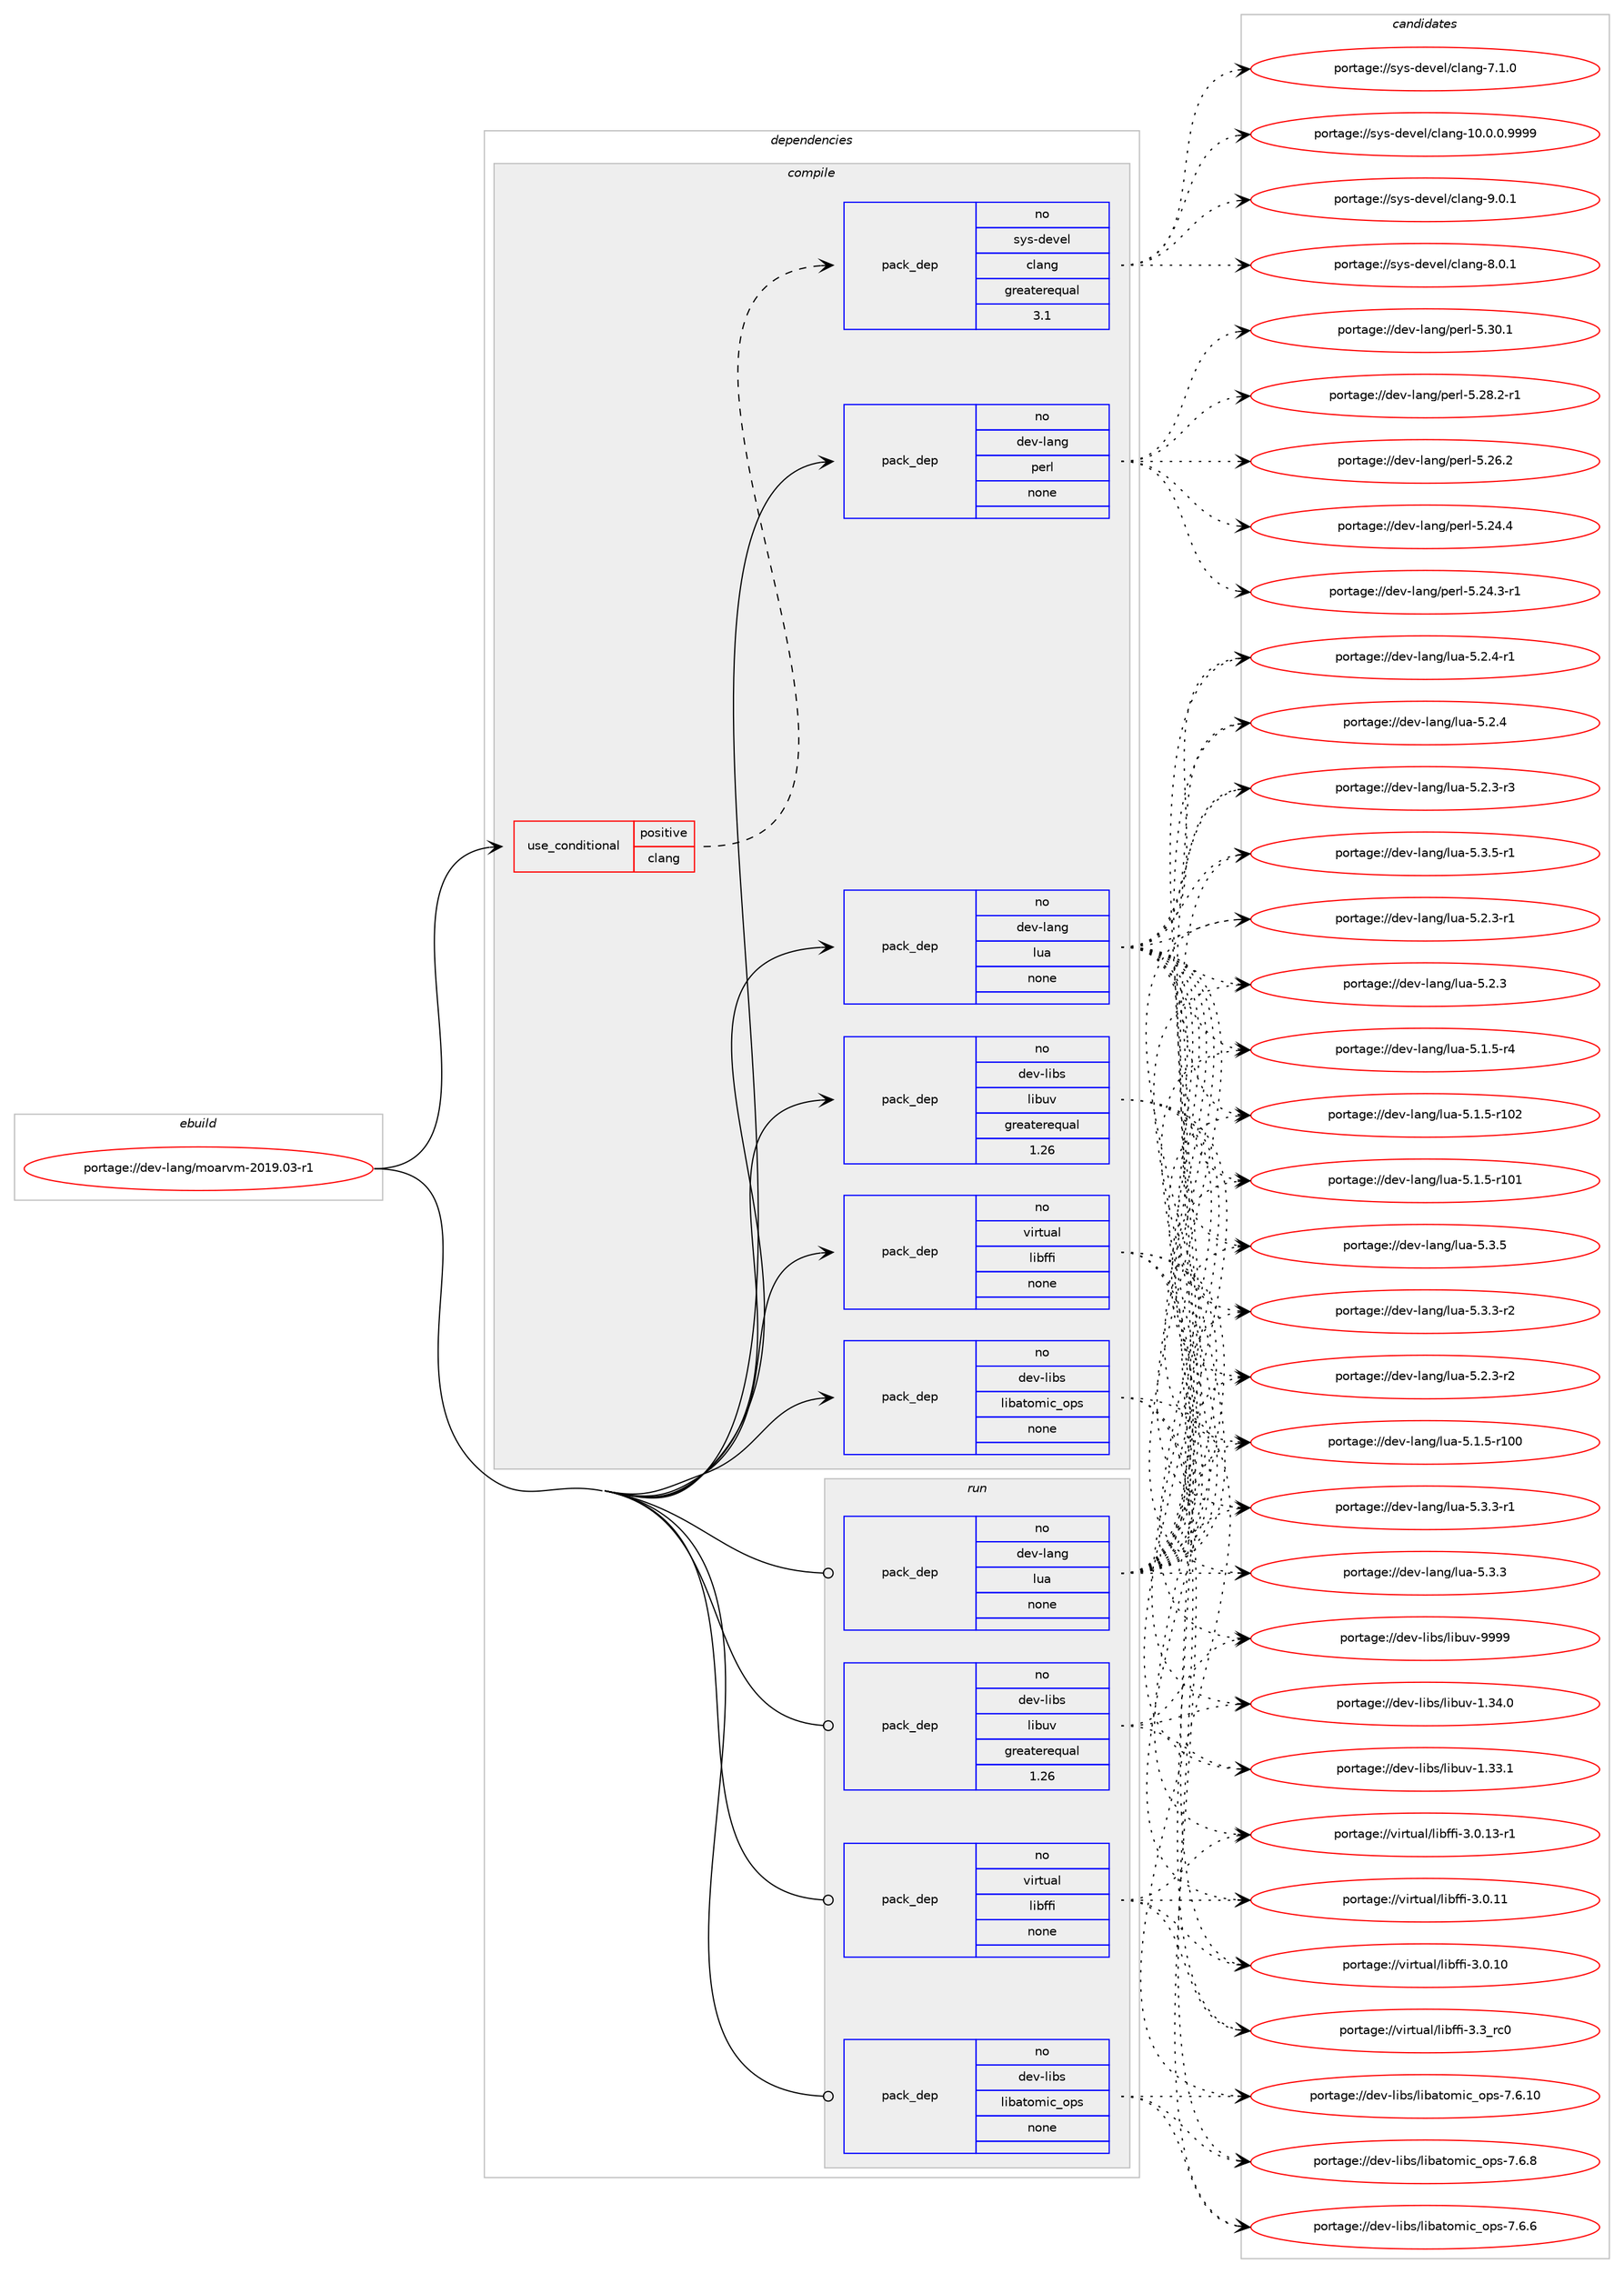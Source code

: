 digraph prolog {

# *************
# Graph options
# *************

newrank=true;
concentrate=true;
compound=true;
graph [rankdir=LR,fontname=Helvetica,fontsize=10,ranksep=1.5];#, ranksep=2.5, nodesep=0.2];
edge  [arrowhead=vee];
node  [fontname=Helvetica,fontsize=10];

# **********
# The ebuild
# **********

subgraph cluster_leftcol {
color=gray;
label=<<i>ebuild</i>>;
id [label="portage://dev-lang/moarvm-2019.03-r1", color=red, width=4, href="../dev-lang/moarvm-2019.03-r1.svg"];
}

# ****************
# The dependencies
# ****************

subgraph cluster_midcol {
color=gray;
label=<<i>dependencies</i>>;
subgraph cluster_compile {
fillcolor="#eeeeee";
style=filled;
label=<<i>compile</i>>;
subgraph cond128400 {
dependency522565 [label=<<TABLE BORDER="0" CELLBORDER="1" CELLSPACING="0" CELLPADDING="4"><TR><TD ROWSPAN="3" CELLPADDING="10">use_conditional</TD></TR><TR><TD>positive</TD></TR><TR><TD>clang</TD></TR></TABLE>>, shape=none, color=red];
subgraph pack388609 {
dependency522566 [label=<<TABLE BORDER="0" CELLBORDER="1" CELLSPACING="0" CELLPADDING="4" WIDTH="220"><TR><TD ROWSPAN="6" CELLPADDING="30">pack_dep</TD></TR><TR><TD WIDTH="110">no</TD></TR><TR><TD>sys-devel</TD></TR><TR><TD>clang</TD></TR><TR><TD>greaterequal</TD></TR><TR><TD>3.1</TD></TR></TABLE>>, shape=none, color=blue];
}
dependency522565:e -> dependency522566:w [weight=20,style="dashed",arrowhead="vee"];
}
id:e -> dependency522565:w [weight=20,style="solid",arrowhead="vee"];
subgraph pack388610 {
dependency522567 [label=<<TABLE BORDER="0" CELLBORDER="1" CELLSPACING="0" CELLPADDING="4" WIDTH="220"><TR><TD ROWSPAN="6" CELLPADDING="30">pack_dep</TD></TR><TR><TD WIDTH="110">no</TD></TR><TR><TD>dev-lang</TD></TR><TR><TD>lua</TD></TR><TR><TD>none</TD></TR><TR><TD></TD></TR></TABLE>>, shape=none, color=blue];
}
id:e -> dependency522567:w [weight=20,style="solid",arrowhead="vee"];
subgraph pack388611 {
dependency522568 [label=<<TABLE BORDER="0" CELLBORDER="1" CELLSPACING="0" CELLPADDING="4" WIDTH="220"><TR><TD ROWSPAN="6" CELLPADDING="30">pack_dep</TD></TR><TR><TD WIDTH="110">no</TD></TR><TR><TD>dev-lang</TD></TR><TR><TD>perl</TD></TR><TR><TD>none</TD></TR><TR><TD></TD></TR></TABLE>>, shape=none, color=blue];
}
id:e -> dependency522568:w [weight=20,style="solid",arrowhead="vee"];
subgraph pack388612 {
dependency522569 [label=<<TABLE BORDER="0" CELLBORDER="1" CELLSPACING="0" CELLPADDING="4" WIDTH="220"><TR><TD ROWSPAN="6" CELLPADDING="30">pack_dep</TD></TR><TR><TD WIDTH="110">no</TD></TR><TR><TD>dev-libs</TD></TR><TR><TD>libatomic_ops</TD></TR><TR><TD>none</TD></TR><TR><TD></TD></TR></TABLE>>, shape=none, color=blue];
}
id:e -> dependency522569:w [weight=20,style="solid",arrowhead="vee"];
subgraph pack388613 {
dependency522570 [label=<<TABLE BORDER="0" CELLBORDER="1" CELLSPACING="0" CELLPADDING="4" WIDTH="220"><TR><TD ROWSPAN="6" CELLPADDING="30">pack_dep</TD></TR><TR><TD WIDTH="110">no</TD></TR><TR><TD>dev-libs</TD></TR><TR><TD>libuv</TD></TR><TR><TD>greaterequal</TD></TR><TR><TD>1.26</TD></TR></TABLE>>, shape=none, color=blue];
}
id:e -> dependency522570:w [weight=20,style="solid",arrowhead="vee"];
subgraph pack388614 {
dependency522571 [label=<<TABLE BORDER="0" CELLBORDER="1" CELLSPACING="0" CELLPADDING="4" WIDTH="220"><TR><TD ROWSPAN="6" CELLPADDING="30">pack_dep</TD></TR><TR><TD WIDTH="110">no</TD></TR><TR><TD>virtual</TD></TR><TR><TD>libffi</TD></TR><TR><TD>none</TD></TR><TR><TD></TD></TR></TABLE>>, shape=none, color=blue];
}
id:e -> dependency522571:w [weight=20,style="solid",arrowhead="vee"];
}
subgraph cluster_compileandrun {
fillcolor="#eeeeee";
style=filled;
label=<<i>compile and run</i>>;
}
subgraph cluster_run {
fillcolor="#eeeeee";
style=filled;
label=<<i>run</i>>;
subgraph pack388615 {
dependency522572 [label=<<TABLE BORDER="0" CELLBORDER="1" CELLSPACING="0" CELLPADDING="4" WIDTH="220"><TR><TD ROWSPAN="6" CELLPADDING="30">pack_dep</TD></TR><TR><TD WIDTH="110">no</TD></TR><TR><TD>dev-lang</TD></TR><TR><TD>lua</TD></TR><TR><TD>none</TD></TR><TR><TD></TD></TR></TABLE>>, shape=none, color=blue];
}
id:e -> dependency522572:w [weight=20,style="solid",arrowhead="odot"];
subgraph pack388616 {
dependency522573 [label=<<TABLE BORDER="0" CELLBORDER="1" CELLSPACING="0" CELLPADDING="4" WIDTH="220"><TR><TD ROWSPAN="6" CELLPADDING="30">pack_dep</TD></TR><TR><TD WIDTH="110">no</TD></TR><TR><TD>dev-libs</TD></TR><TR><TD>libatomic_ops</TD></TR><TR><TD>none</TD></TR><TR><TD></TD></TR></TABLE>>, shape=none, color=blue];
}
id:e -> dependency522573:w [weight=20,style="solid",arrowhead="odot"];
subgraph pack388617 {
dependency522574 [label=<<TABLE BORDER="0" CELLBORDER="1" CELLSPACING="0" CELLPADDING="4" WIDTH="220"><TR><TD ROWSPAN="6" CELLPADDING="30">pack_dep</TD></TR><TR><TD WIDTH="110">no</TD></TR><TR><TD>dev-libs</TD></TR><TR><TD>libuv</TD></TR><TR><TD>greaterequal</TD></TR><TR><TD>1.26</TD></TR></TABLE>>, shape=none, color=blue];
}
id:e -> dependency522574:w [weight=20,style="solid",arrowhead="odot"];
subgraph pack388618 {
dependency522575 [label=<<TABLE BORDER="0" CELLBORDER="1" CELLSPACING="0" CELLPADDING="4" WIDTH="220"><TR><TD ROWSPAN="6" CELLPADDING="30">pack_dep</TD></TR><TR><TD WIDTH="110">no</TD></TR><TR><TD>virtual</TD></TR><TR><TD>libffi</TD></TR><TR><TD>none</TD></TR><TR><TD></TD></TR></TABLE>>, shape=none, color=blue];
}
id:e -> dependency522575:w [weight=20,style="solid",arrowhead="odot"];
}
}

# **************
# The candidates
# **************

subgraph cluster_choices {
rank=same;
color=gray;
label=<<i>candidates</i>>;

subgraph choice388609 {
color=black;
nodesep=1;
choice11512111545100101118101108479910897110103455746484649 [label="portage://sys-devel/clang-9.0.1", color=red, width=4,href="../sys-devel/clang-9.0.1.svg"];
choice11512111545100101118101108479910897110103455646484649 [label="portage://sys-devel/clang-8.0.1", color=red, width=4,href="../sys-devel/clang-8.0.1.svg"];
choice11512111545100101118101108479910897110103455546494648 [label="portage://sys-devel/clang-7.1.0", color=red, width=4,href="../sys-devel/clang-7.1.0.svg"];
choice11512111545100101118101108479910897110103454948464846484657575757 [label="portage://sys-devel/clang-10.0.0.9999", color=red, width=4,href="../sys-devel/clang-10.0.0.9999.svg"];
dependency522566:e -> choice11512111545100101118101108479910897110103455746484649:w [style=dotted,weight="100"];
dependency522566:e -> choice11512111545100101118101108479910897110103455646484649:w [style=dotted,weight="100"];
dependency522566:e -> choice11512111545100101118101108479910897110103455546494648:w [style=dotted,weight="100"];
dependency522566:e -> choice11512111545100101118101108479910897110103454948464846484657575757:w [style=dotted,weight="100"];
}
subgraph choice388610 {
color=black;
nodesep=1;
choice100101118451089711010347108117974553465146534511449 [label="portage://dev-lang/lua-5.3.5-r1", color=red, width=4,href="../dev-lang/lua-5.3.5-r1.svg"];
choice10010111845108971101034710811797455346514653 [label="portage://dev-lang/lua-5.3.5", color=red, width=4,href="../dev-lang/lua-5.3.5.svg"];
choice100101118451089711010347108117974553465146514511450 [label="portage://dev-lang/lua-5.3.3-r2", color=red, width=4,href="../dev-lang/lua-5.3.3-r2.svg"];
choice100101118451089711010347108117974553465146514511449 [label="portage://dev-lang/lua-5.3.3-r1", color=red, width=4,href="../dev-lang/lua-5.3.3-r1.svg"];
choice10010111845108971101034710811797455346514651 [label="portage://dev-lang/lua-5.3.3", color=red, width=4,href="../dev-lang/lua-5.3.3.svg"];
choice100101118451089711010347108117974553465046524511449 [label="portage://dev-lang/lua-5.2.4-r1", color=red, width=4,href="../dev-lang/lua-5.2.4-r1.svg"];
choice10010111845108971101034710811797455346504652 [label="portage://dev-lang/lua-5.2.4", color=red, width=4,href="../dev-lang/lua-5.2.4.svg"];
choice100101118451089711010347108117974553465046514511451 [label="portage://dev-lang/lua-5.2.3-r3", color=red, width=4,href="../dev-lang/lua-5.2.3-r3.svg"];
choice100101118451089711010347108117974553465046514511450 [label="portage://dev-lang/lua-5.2.3-r2", color=red, width=4,href="../dev-lang/lua-5.2.3-r2.svg"];
choice100101118451089711010347108117974553465046514511449 [label="portage://dev-lang/lua-5.2.3-r1", color=red, width=4,href="../dev-lang/lua-5.2.3-r1.svg"];
choice10010111845108971101034710811797455346504651 [label="portage://dev-lang/lua-5.2.3", color=red, width=4,href="../dev-lang/lua-5.2.3.svg"];
choice100101118451089711010347108117974553464946534511452 [label="portage://dev-lang/lua-5.1.5-r4", color=red, width=4,href="../dev-lang/lua-5.1.5-r4.svg"];
choice1001011184510897110103471081179745534649465345114494850 [label="portage://dev-lang/lua-5.1.5-r102", color=red, width=4,href="../dev-lang/lua-5.1.5-r102.svg"];
choice1001011184510897110103471081179745534649465345114494849 [label="portage://dev-lang/lua-5.1.5-r101", color=red, width=4,href="../dev-lang/lua-5.1.5-r101.svg"];
choice1001011184510897110103471081179745534649465345114494848 [label="portage://dev-lang/lua-5.1.5-r100", color=red, width=4,href="../dev-lang/lua-5.1.5-r100.svg"];
dependency522567:e -> choice100101118451089711010347108117974553465146534511449:w [style=dotted,weight="100"];
dependency522567:e -> choice10010111845108971101034710811797455346514653:w [style=dotted,weight="100"];
dependency522567:e -> choice100101118451089711010347108117974553465146514511450:w [style=dotted,weight="100"];
dependency522567:e -> choice100101118451089711010347108117974553465146514511449:w [style=dotted,weight="100"];
dependency522567:e -> choice10010111845108971101034710811797455346514651:w [style=dotted,weight="100"];
dependency522567:e -> choice100101118451089711010347108117974553465046524511449:w [style=dotted,weight="100"];
dependency522567:e -> choice10010111845108971101034710811797455346504652:w [style=dotted,weight="100"];
dependency522567:e -> choice100101118451089711010347108117974553465046514511451:w [style=dotted,weight="100"];
dependency522567:e -> choice100101118451089711010347108117974553465046514511450:w [style=dotted,weight="100"];
dependency522567:e -> choice100101118451089711010347108117974553465046514511449:w [style=dotted,weight="100"];
dependency522567:e -> choice10010111845108971101034710811797455346504651:w [style=dotted,weight="100"];
dependency522567:e -> choice100101118451089711010347108117974553464946534511452:w [style=dotted,weight="100"];
dependency522567:e -> choice1001011184510897110103471081179745534649465345114494850:w [style=dotted,weight="100"];
dependency522567:e -> choice1001011184510897110103471081179745534649465345114494849:w [style=dotted,weight="100"];
dependency522567:e -> choice1001011184510897110103471081179745534649465345114494848:w [style=dotted,weight="100"];
}
subgraph choice388611 {
color=black;
nodesep=1;
choice10010111845108971101034711210111410845534651484649 [label="portage://dev-lang/perl-5.30.1", color=red, width=4,href="../dev-lang/perl-5.30.1.svg"];
choice100101118451089711010347112101114108455346505646504511449 [label="portage://dev-lang/perl-5.28.2-r1", color=red, width=4,href="../dev-lang/perl-5.28.2-r1.svg"];
choice10010111845108971101034711210111410845534650544650 [label="portage://dev-lang/perl-5.26.2", color=red, width=4,href="../dev-lang/perl-5.26.2.svg"];
choice10010111845108971101034711210111410845534650524652 [label="portage://dev-lang/perl-5.24.4", color=red, width=4,href="../dev-lang/perl-5.24.4.svg"];
choice100101118451089711010347112101114108455346505246514511449 [label="portage://dev-lang/perl-5.24.3-r1", color=red, width=4,href="../dev-lang/perl-5.24.3-r1.svg"];
dependency522568:e -> choice10010111845108971101034711210111410845534651484649:w [style=dotted,weight="100"];
dependency522568:e -> choice100101118451089711010347112101114108455346505646504511449:w [style=dotted,weight="100"];
dependency522568:e -> choice10010111845108971101034711210111410845534650544650:w [style=dotted,weight="100"];
dependency522568:e -> choice10010111845108971101034711210111410845534650524652:w [style=dotted,weight="100"];
dependency522568:e -> choice100101118451089711010347112101114108455346505246514511449:w [style=dotted,weight="100"];
}
subgraph choice388612 {
color=black;
nodesep=1;
choice10010111845108105981154710810598971161111091059995111112115455546544656 [label="portage://dev-libs/libatomic_ops-7.6.8", color=red, width=4,href="../dev-libs/libatomic_ops-7.6.8.svg"];
choice10010111845108105981154710810598971161111091059995111112115455546544654 [label="portage://dev-libs/libatomic_ops-7.6.6", color=red, width=4,href="../dev-libs/libatomic_ops-7.6.6.svg"];
choice1001011184510810598115471081059897116111109105999511111211545554654464948 [label="portage://dev-libs/libatomic_ops-7.6.10", color=red, width=4,href="../dev-libs/libatomic_ops-7.6.10.svg"];
dependency522569:e -> choice10010111845108105981154710810598971161111091059995111112115455546544656:w [style=dotted,weight="100"];
dependency522569:e -> choice10010111845108105981154710810598971161111091059995111112115455546544654:w [style=dotted,weight="100"];
dependency522569:e -> choice1001011184510810598115471081059897116111109105999511111211545554654464948:w [style=dotted,weight="100"];
}
subgraph choice388613 {
color=black;
nodesep=1;
choice100101118451081059811547108105981171184557575757 [label="portage://dev-libs/libuv-9999", color=red, width=4,href="../dev-libs/libuv-9999.svg"];
choice1001011184510810598115471081059811711845494651524648 [label="portage://dev-libs/libuv-1.34.0", color=red, width=4,href="../dev-libs/libuv-1.34.0.svg"];
choice1001011184510810598115471081059811711845494651514649 [label="portage://dev-libs/libuv-1.33.1", color=red, width=4,href="../dev-libs/libuv-1.33.1.svg"];
dependency522570:e -> choice100101118451081059811547108105981171184557575757:w [style=dotted,weight="100"];
dependency522570:e -> choice1001011184510810598115471081059811711845494651524648:w [style=dotted,weight="100"];
dependency522570:e -> choice1001011184510810598115471081059811711845494651514649:w [style=dotted,weight="100"];
}
subgraph choice388614 {
color=black;
nodesep=1;
choice11810511411611797108471081059810210210545514651951149948 [label="portage://virtual/libffi-3.3_rc0", color=red, width=4,href="../virtual/libffi-3.3_rc0.svg"];
choice118105114116117971084710810598102102105455146484649514511449 [label="portage://virtual/libffi-3.0.13-r1", color=red, width=4,href="../virtual/libffi-3.0.13-r1.svg"];
choice11810511411611797108471081059810210210545514648464949 [label="portage://virtual/libffi-3.0.11", color=red, width=4,href="../virtual/libffi-3.0.11.svg"];
choice11810511411611797108471081059810210210545514648464948 [label="portage://virtual/libffi-3.0.10", color=red, width=4,href="../virtual/libffi-3.0.10.svg"];
dependency522571:e -> choice11810511411611797108471081059810210210545514651951149948:w [style=dotted,weight="100"];
dependency522571:e -> choice118105114116117971084710810598102102105455146484649514511449:w [style=dotted,weight="100"];
dependency522571:e -> choice11810511411611797108471081059810210210545514648464949:w [style=dotted,weight="100"];
dependency522571:e -> choice11810511411611797108471081059810210210545514648464948:w [style=dotted,weight="100"];
}
subgraph choice388615 {
color=black;
nodesep=1;
choice100101118451089711010347108117974553465146534511449 [label="portage://dev-lang/lua-5.3.5-r1", color=red, width=4,href="../dev-lang/lua-5.3.5-r1.svg"];
choice10010111845108971101034710811797455346514653 [label="portage://dev-lang/lua-5.3.5", color=red, width=4,href="../dev-lang/lua-5.3.5.svg"];
choice100101118451089711010347108117974553465146514511450 [label="portage://dev-lang/lua-5.3.3-r2", color=red, width=4,href="../dev-lang/lua-5.3.3-r2.svg"];
choice100101118451089711010347108117974553465146514511449 [label="portage://dev-lang/lua-5.3.3-r1", color=red, width=4,href="../dev-lang/lua-5.3.3-r1.svg"];
choice10010111845108971101034710811797455346514651 [label="portage://dev-lang/lua-5.3.3", color=red, width=4,href="../dev-lang/lua-5.3.3.svg"];
choice100101118451089711010347108117974553465046524511449 [label="portage://dev-lang/lua-5.2.4-r1", color=red, width=4,href="../dev-lang/lua-5.2.4-r1.svg"];
choice10010111845108971101034710811797455346504652 [label="portage://dev-lang/lua-5.2.4", color=red, width=4,href="../dev-lang/lua-5.2.4.svg"];
choice100101118451089711010347108117974553465046514511451 [label="portage://dev-lang/lua-5.2.3-r3", color=red, width=4,href="../dev-lang/lua-5.2.3-r3.svg"];
choice100101118451089711010347108117974553465046514511450 [label="portage://dev-lang/lua-5.2.3-r2", color=red, width=4,href="../dev-lang/lua-5.2.3-r2.svg"];
choice100101118451089711010347108117974553465046514511449 [label="portage://dev-lang/lua-5.2.3-r1", color=red, width=4,href="../dev-lang/lua-5.2.3-r1.svg"];
choice10010111845108971101034710811797455346504651 [label="portage://dev-lang/lua-5.2.3", color=red, width=4,href="../dev-lang/lua-5.2.3.svg"];
choice100101118451089711010347108117974553464946534511452 [label="portage://dev-lang/lua-5.1.5-r4", color=red, width=4,href="../dev-lang/lua-5.1.5-r4.svg"];
choice1001011184510897110103471081179745534649465345114494850 [label="portage://dev-lang/lua-5.1.5-r102", color=red, width=4,href="../dev-lang/lua-5.1.5-r102.svg"];
choice1001011184510897110103471081179745534649465345114494849 [label="portage://dev-lang/lua-5.1.5-r101", color=red, width=4,href="../dev-lang/lua-5.1.5-r101.svg"];
choice1001011184510897110103471081179745534649465345114494848 [label="portage://dev-lang/lua-5.1.5-r100", color=red, width=4,href="../dev-lang/lua-5.1.5-r100.svg"];
dependency522572:e -> choice100101118451089711010347108117974553465146534511449:w [style=dotted,weight="100"];
dependency522572:e -> choice10010111845108971101034710811797455346514653:w [style=dotted,weight="100"];
dependency522572:e -> choice100101118451089711010347108117974553465146514511450:w [style=dotted,weight="100"];
dependency522572:e -> choice100101118451089711010347108117974553465146514511449:w [style=dotted,weight="100"];
dependency522572:e -> choice10010111845108971101034710811797455346514651:w [style=dotted,weight="100"];
dependency522572:e -> choice100101118451089711010347108117974553465046524511449:w [style=dotted,weight="100"];
dependency522572:e -> choice10010111845108971101034710811797455346504652:w [style=dotted,weight="100"];
dependency522572:e -> choice100101118451089711010347108117974553465046514511451:w [style=dotted,weight="100"];
dependency522572:e -> choice100101118451089711010347108117974553465046514511450:w [style=dotted,weight="100"];
dependency522572:e -> choice100101118451089711010347108117974553465046514511449:w [style=dotted,weight="100"];
dependency522572:e -> choice10010111845108971101034710811797455346504651:w [style=dotted,weight="100"];
dependency522572:e -> choice100101118451089711010347108117974553464946534511452:w [style=dotted,weight="100"];
dependency522572:e -> choice1001011184510897110103471081179745534649465345114494850:w [style=dotted,weight="100"];
dependency522572:e -> choice1001011184510897110103471081179745534649465345114494849:w [style=dotted,weight="100"];
dependency522572:e -> choice1001011184510897110103471081179745534649465345114494848:w [style=dotted,weight="100"];
}
subgraph choice388616 {
color=black;
nodesep=1;
choice10010111845108105981154710810598971161111091059995111112115455546544656 [label="portage://dev-libs/libatomic_ops-7.6.8", color=red, width=4,href="../dev-libs/libatomic_ops-7.6.8.svg"];
choice10010111845108105981154710810598971161111091059995111112115455546544654 [label="portage://dev-libs/libatomic_ops-7.6.6", color=red, width=4,href="../dev-libs/libatomic_ops-7.6.6.svg"];
choice1001011184510810598115471081059897116111109105999511111211545554654464948 [label="portage://dev-libs/libatomic_ops-7.6.10", color=red, width=4,href="../dev-libs/libatomic_ops-7.6.10.svg"];
dependency522573:e -> choice10010111845108105981154710810598971161111091059995111112115455546544656:w [style=dotted,weight="100"];
dependency522573:e -> choice10010111845108105981154710810598971161111091059995111112115455546544654:w [style=dotted,weight="100"];
dependency522573:e -> choice1001011184510810598115471081059897116111109105999511111211545554654464948:w [style=dotted,weight="100"];
}
subgraph choice388617 {
color=black;
nodesep=1;
choice100101118451081059811547108105981171184557575757 [label="portage://dev-libs/libuv-9999", color=red, width=4,href="../dev-libs/libuv-9999.svg"];
choice1001011184510810598115471081059811711845494651524648 [label="portage://dev-libs/libuv-1.34.0", color=red, width=4,href="../dev-libs/libuv-1.34.0.svg"];
choice1001011184510810598115471081059811711845494651514649 [label="portage://dev-libs/libuv-1.33.1", color=red, width=4,href="../dev-libs/libuv-1.33.1.svg"];
dependency522574:e -> choice100101118451081059811547108105981171184557575757:w [style=dotted,weight="100"];
dependency522574:e -> choice1001011184510810598115471081059811711845494651524648:w [style=dotted,weight="100"];
dependency522574:e -> choice1001011184510810598115471081059811711845494651514649:w [style=dotted,weight="100"];
}
subgraph choice388618 {
color=black;
nodesep=1;
choice11810511411611797108471081059810210210545514651951149948 [label="portage://virtual/libffi-3.3_rc0", color=red, width=4,href="../virtual/libffi-3.3_rc0.svg"];
choice118105114116117971084710810598102102105455146484649514511449 [label="portage://virtual/libffi-3.0.13-r1", color=red, width=4,href="../virtual/libffi-3.0.13-r1.svg"];
choice11810511411611797108471081059810210210545514648464949 [label="portage://virtual/libffi-3.0.11", color=red, width=4,href="../virtual/libffi-3.0.11.svg"];
choice11810511411611797108471081059810210210545514648464948 [label="portage://virtual/libffi-3.0.10", color=red, width=4,href="../virtual/libffi-3.0.10.svg"];
dependency522575:e -> choice11810511411611797108471081059810210210545514651951149948:w [style=dotted,weight="100"];
dependency522575:e -> choice118105114116117971084710810598102102105455146484649514511449:w [style=dotted,weight="100"];
dependency522575:e -> choice11810511411611797108471081059810210210545514648464949:w [style=dotted,weight="100"];
dependency522575:e -> choice11810511411611797108471081059810210210545514648464948:w [style=dotted,weight="100"];
}
}

}
